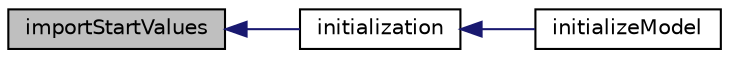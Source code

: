 digraph "importStartValues"
{
  edge [fontname="Helvetica",fontsize="10",labelfontname="Helvetica",labelfontsize="10"];
  node [fontname="Helvetica",fontsize="10",shape=record];
  rankdir="LR";
  Node8 [label="importStartValues",height=0.2,width=0.4,color="black", fillcolor="grey75", style="filled", fontcolor="black"];
  Node8 -> Node9 [dir="back",color="midnightblue",fontsize="10",style="solid",fontname="Helvetica"];
  Node9 [label="initialization",height=0.2,width=0.4,color="black", fillcolor="white", style="filled",URL="$d2/d4e/simulation_2solver_2initialization_2initialization_8h.html#a73e0edd6825fcfe705c167a03057f6d7"];
  Node9 -> Node10 [dir="back",color="midnightblue",fontsize="10",style="solid",fontname="Helvetica"];
  Node10 [label="initializeModel",height=0.2,width=0.4,color="black", fillcolor="white", style="filled",URL="$d2/de2/solver__main_8h.html#a957d2cb4e4cf2f8a7838833a331420f0"];
}
